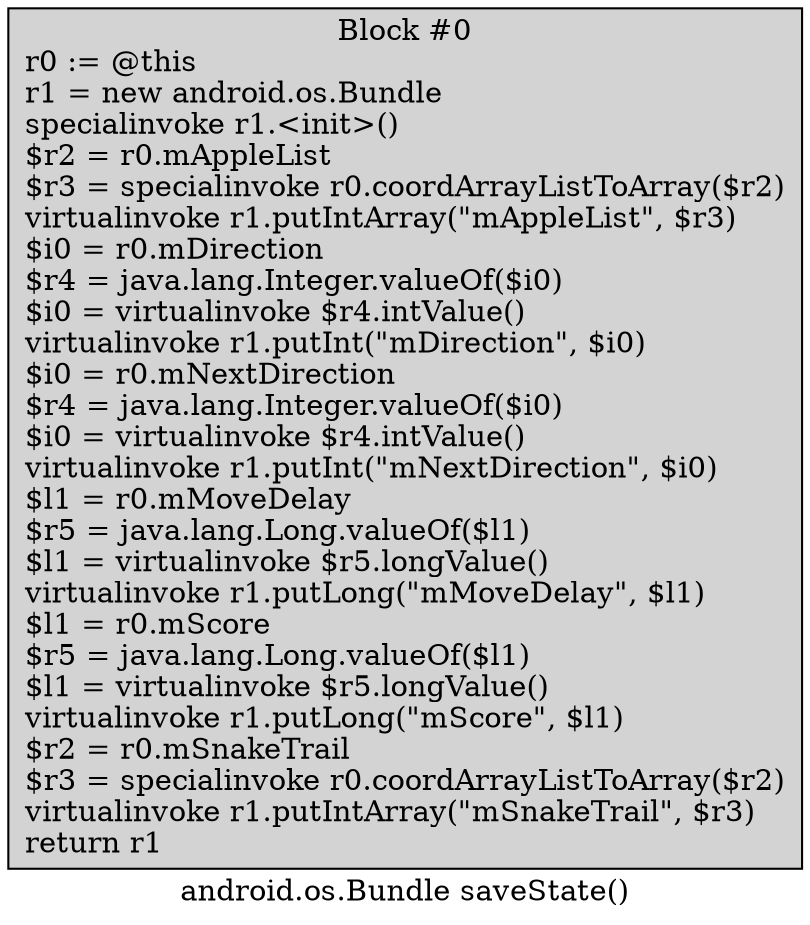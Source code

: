 digraph "android.os.Bundle saveState()" {
label = "android.os.Bundle saveState()";
node [shape = box];
"0" [style = filled,fillcolor = lightgray,label = "Block #0\nr0 := @this\lr1 = new android.os.Bundle\lspecialinvoke r1.<init>()\l$r2 = r0.mAppleList\l$r3 = specialinvoke r0.coordArrayListToArray($r2)\lvirtualinvoke r1.putIntArray(\"mAppleList\", $r3)\l$i0 = r0.mDirection\l$r4 = java.lang.Integer.valueOf($i0)\l$i0 = virtualinvoke $r4.intValue()\lvirtualinvoke r1.putInt(\"mDirection\", $i0)\l$i0 = r0.mNextDirection\l$r4 = java.lang.Integer.valueOf($i0)\l$i0 = virtualinvoke $r4.intValue()\lvirtualinvoke r1.putInt(\"mNextDirection\", $i0)\l$l1 = r0.mMoveDelay\l$r5 = java.lang.Long.valueOf($l1)\l$l1 = virtualinvoke $r5.longValue()\lvirtualinvoke r1.putLong(\"mMoveDelay\", $l1)\l$l1 = r0.mScore\l$r5 = java.lang.Long.valueOf($l1)\l$l1 = virtualinvoke $r5.longValue()\lvirtualinvoke r1.putLong(\"mScore\", $l1)\l$r2 = r0.mSnakeTrail\l$r3 = specialinvoke r0.coordArrayListToArray($r2)\lvirtualinvoke r1.putIntArray(\"mSnakeTrail\", $r3)\lreturn r1\l",];
}
